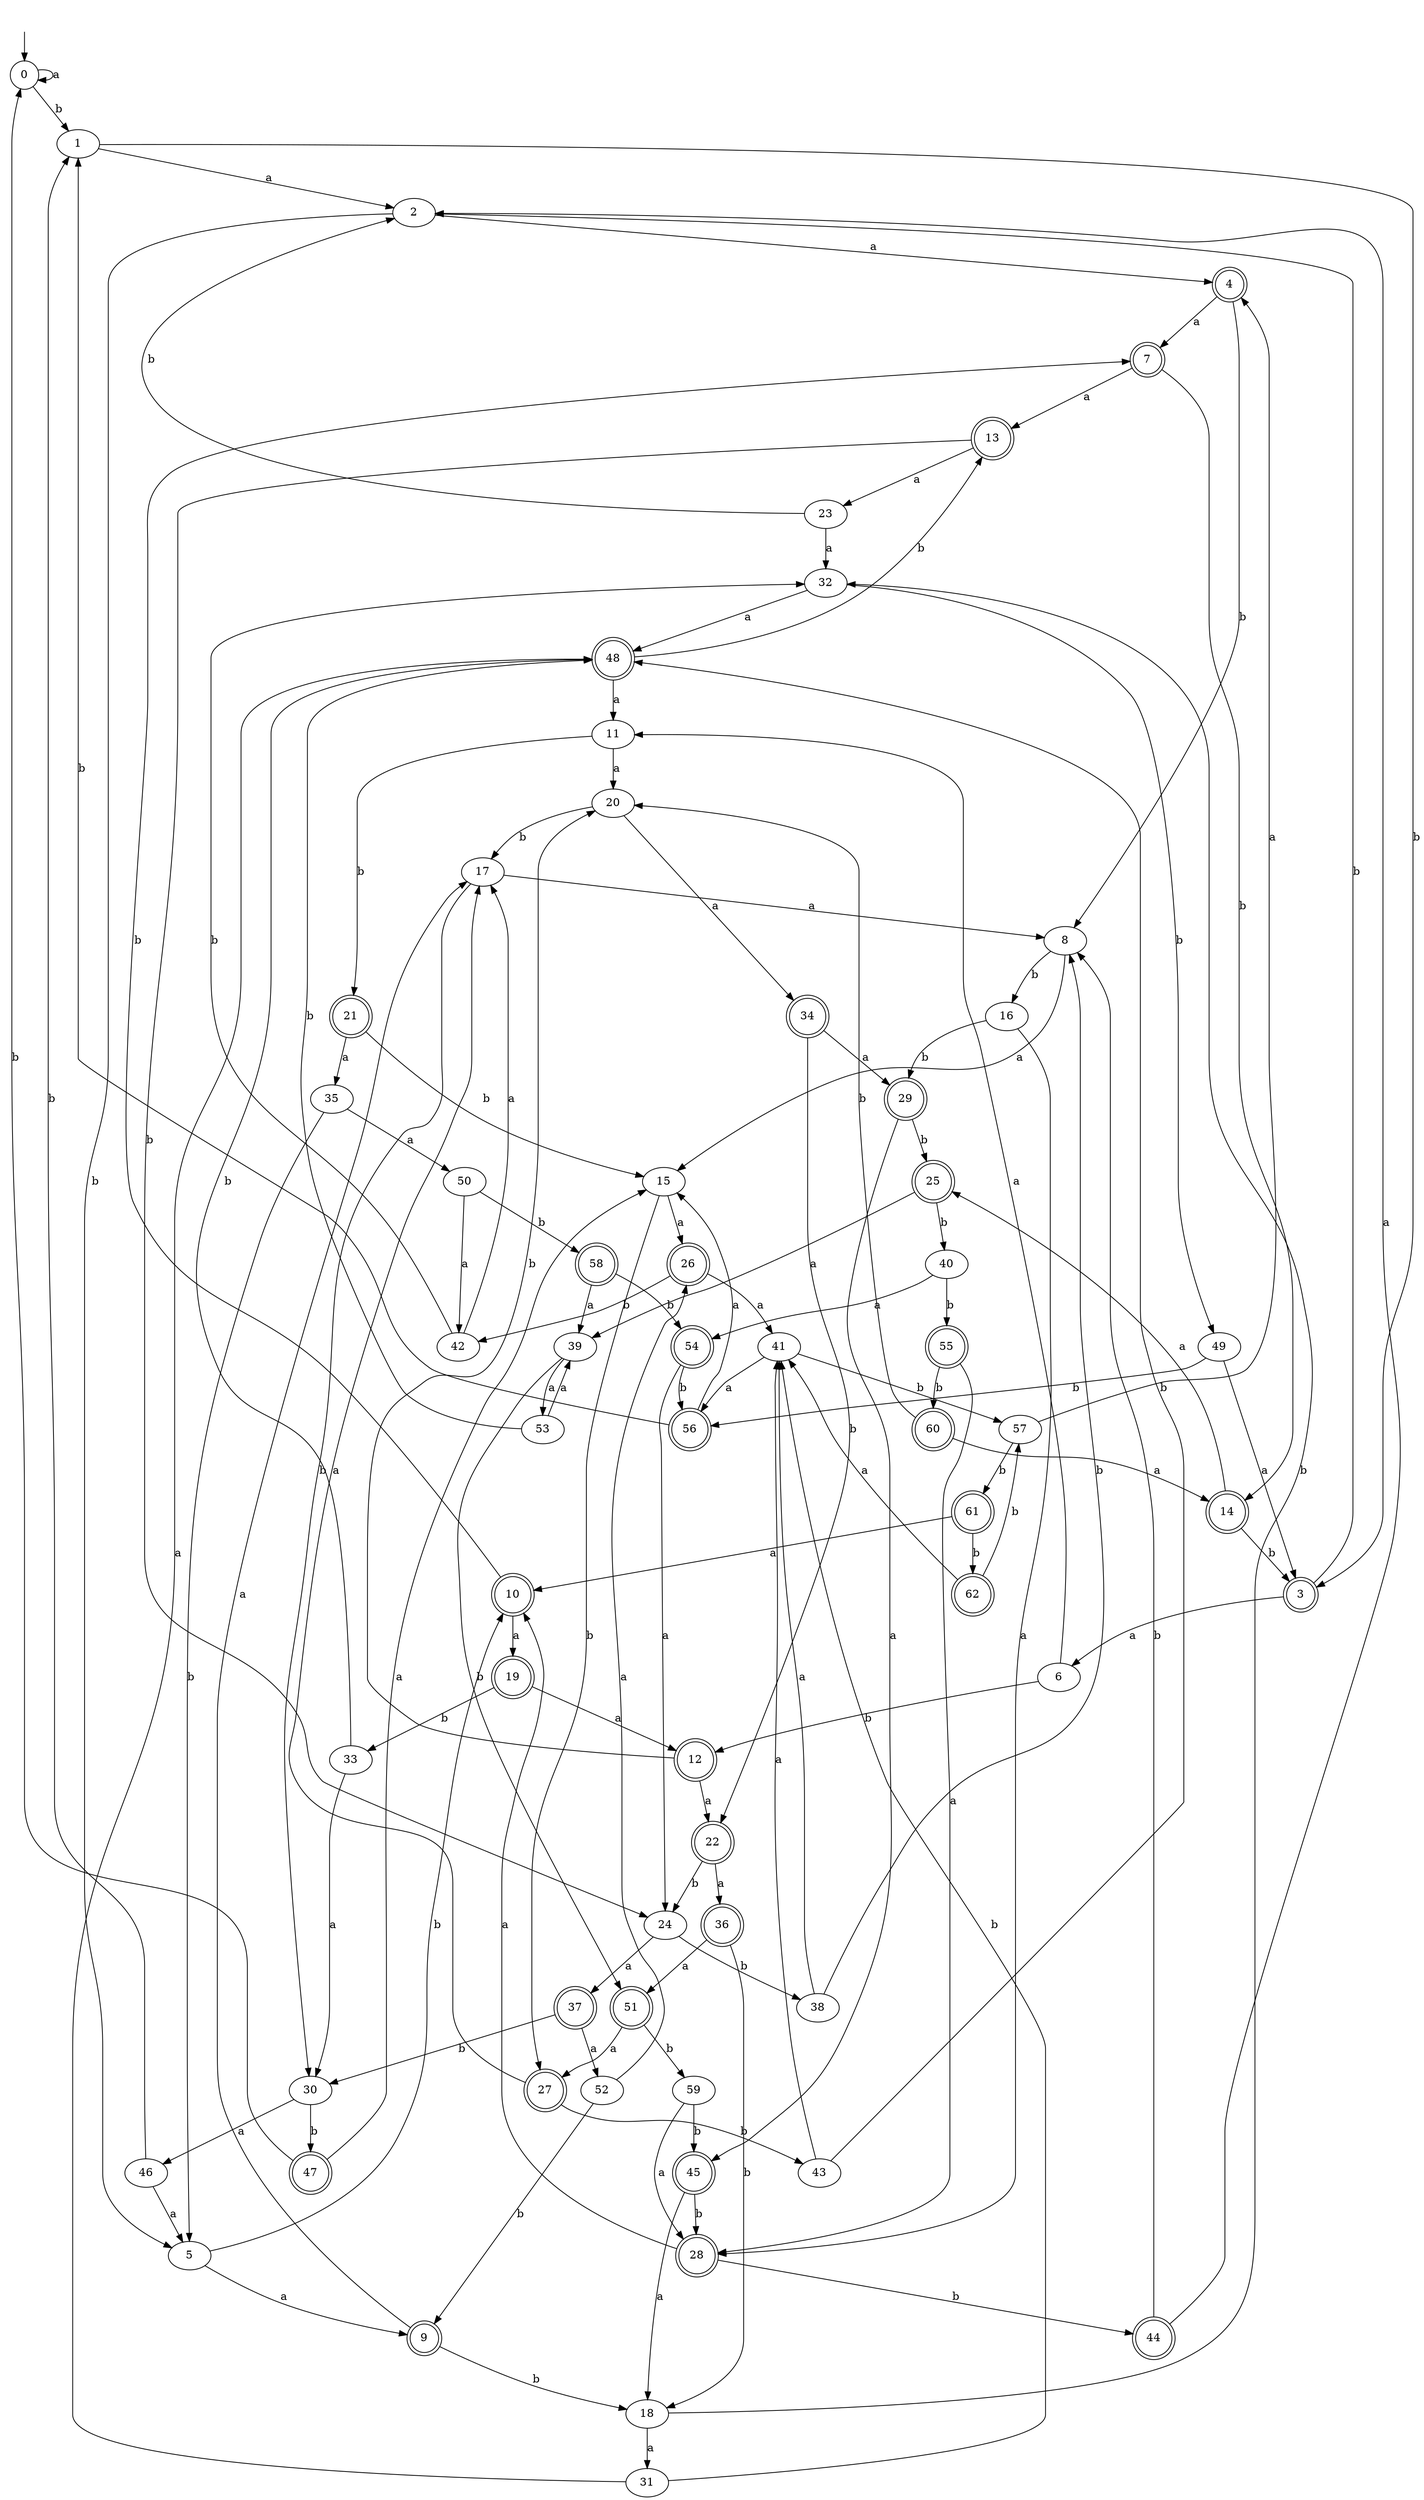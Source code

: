 digraph RandomDFA {
  __start0 [label="", shape=none];
  __start0 -> 0 [label=""];
  0 [shape=circle]
  0 -> 0 [label="a"]
  0 -> 1 [label="b"]
  1
  1 -> 2 [label="a"]
  1 -> 3 [label="b"]
  2
  2 -> 4 [label="a"]
  2 -> 5 [label="b"]
  3 [shape=doublecircle]
  3 -> 6 [label="a"]
  3 -> 2 [label="b"]
  4 [shape=doublecircle]
  4 -> 7 [label="a"]
  4 -> 8 [label="b"]
  5
  5 -> 9 [label="a"]
  5 -> 10 [label="b"]
  6
  6 -> 11 [label="a"]
  6 -> 12 [label="b"]
  7 [shape=doublecircle]
  7 -> 13 [label="a"]
  7 -> 14 [label="b"]
  8
  8 -> 15 [label="a"]
  8 -> 16 [label="b"]
  9 [shape=doublecircle]
  9 -> 17 [label="a"]
  9 -> 18 [label="b"]
  10 [shape=doublecircle]
  10 -> 19 [label="a"]
  10 -> 7 [label="b"]
  11
  11 -> 20 [label="a"]
  11 -> 21 [label="b"]
  12 [shape=doublecircle]
  12 -> 22 [label="a"]
  12 -> 20 [label="b"]
  13 [shape=doublecircle]
  13 -> 23 [label="a"]
  13 -> 24 [label="b"]
  14 [shape=doublecircle]
  14 -> 25 [label="a"]
  14 -> 3 [label="b"]
  15
  15 -> 26 [label="a"]
  15 -> 27 [label="b"]
  16
  16 -> 28 [label="a"]
  16 -> 29 [label="b"]
  17
  17 -> 8 [label="a"]
  17 -> 30 [label="b"]
  18
  18 -> 31 [label="a"]
  18 -> 32 [label="b"]
  19 [shape=doublecircle]
  19 -> 12 [label="a"]
  19 -> 33 [label="b"]
  20
  20 -> 34 [label="a"]
  20 -> 17 [label="b"]
  21 [shape=doublecircle]
  21 -> 35 [label="a"]
  21 -> 15 [label="b"]
  22 [shape=doublecircle]
  22 -> 36 [label="a"]
  22 -> 24 [label="b"]
  23
  23 -> 32 [label="a"]
  23 -> 2 [label="b"]
  24
  24 -> 37 [label="a"]
  24 -> 38 [label="b"]
  25 [shape=doublecircle]
  25 -> 39 [label="a"]
  25 -> 40 [label="b"]
  26 [shape=doublecircle]
  26 -> 41 [label="a"]
  26 -> 42 [label="b"]
  27 [shape=doublecircle]
  27 -> 17 [label="a"]
  27 -> 43 [label="b"]
  28 [shape=doublecircle]
  28 -> 10 [label="a"]
  28 -> 44 [label="b"]
  29 [shape=doublecircle]
  29 -> 45 [label="a"]
  29 -> 25 [label="b"]
  30
  30 -> 46 [label="a"]
  30 -> 47 [label="b"]
  31
  31 -> 48 [label="a"]
  31 -> 41 [label="b"]
  32
  32 -> 48 [label="a"]
  32 -> 49 [label="b"]
  33
  33 -> 30 [label="a"]
  33 -> 48 [label="b"]
  34 [shape=doublecircle]
  34 -> 29 [label="a"]
  34 -> 22 [label="b"]
  35
  35 -> 50 [label="a"]
  35 -> 5 [label="b"]
  36 [shape=doublecircle]
  36 -> 51 [label="a"]
  36 -> 18 [label="b"]
  37 [shape=doublecircle]
  37 -> 52 [label="a"]
  37 -> 30 [label="b"]
  38
  38 -> 41 [label="a"]
  38 -> 8 [label="b"]
  39
  39 -> 53 [label="a"]
  39 -> 51 [label="b"]
  40
  40 -> 54 [label="a"]
  40 -> 55 [label="b"]
  41
  41 -> 56 [label="a"]
  41 -> 57 [label="b"]
  42
  42 -> 17 [label="a"]
  42 -> 32 [label="b"]
  43
  43 -> 41 [label="a"]
  43 -> 48 [label="b"]
  44 [shape=doublecircle]
  44 -> 2 [label="a"]
  44 -> 8 [label="b"]
  45 [shape=doublecircle]
  45 -> 18 [label="a"]
  45 -> 28 [label="b"]
  46
  46 -> 5 [label="a"]
  46 -> 1 [label="b"]
  47 [shape=doublecircle]
  47 -> 15 [label="a"]
  47 -> 0 [label="b"]
  48 [shape=doublecircle]
  48 -> 11 [label="a"]
  48 -> 13 [label="b"]
  49
  49 -> 3 [label="a"]
  49 -> 56 [label="b"]
  50
  50 -> 42 [label="a"]
  50 -> 58 [label="b"]
  51 [shape=doublecircle]
  51 -> 27 [label="a"]
  51 -> 59 [label="b"]
  52
  52 -> 26 [label="a"]
  52 -> 9 [label="b"]
  53
  53 -> 39 [label="a"]
  53 -> 48 [label="b"]
  54 [shape=doublecircle]
  54 -> 24 [label="a"]
  54 -> 56 [label="b"]
  55 [shape=doublecircle]
  55 -> 28 [label="a"]
  55 -> 60 [label="b"]
  56 [shape=doublecircle]
  56 -> 15 [label="a"]
  56 -> 1 [label="b"]
  57
  57 -> 4 [label="a"]
  57 -> 61 [label="b"]
  58 [shape=doublecircle]
  58 -> 39 [label="a"]
  58 -> 54 [label="b"]
  59
  59 -> 28 [label="a"]
  59 -> 45 [label="b"]
  60 [shape=doublecircle]
  60 -> 14 [label="a"]
  60 -> 20 [label="b"]
  61 [shape=doublecircle]
  61 -> 10 [label="a"]
  61 -> 62 [label="b"]
  62 [shape=doublecircle]
  62 -> 41 [label="a"]
  62 -> 57 [label="b"]
}
